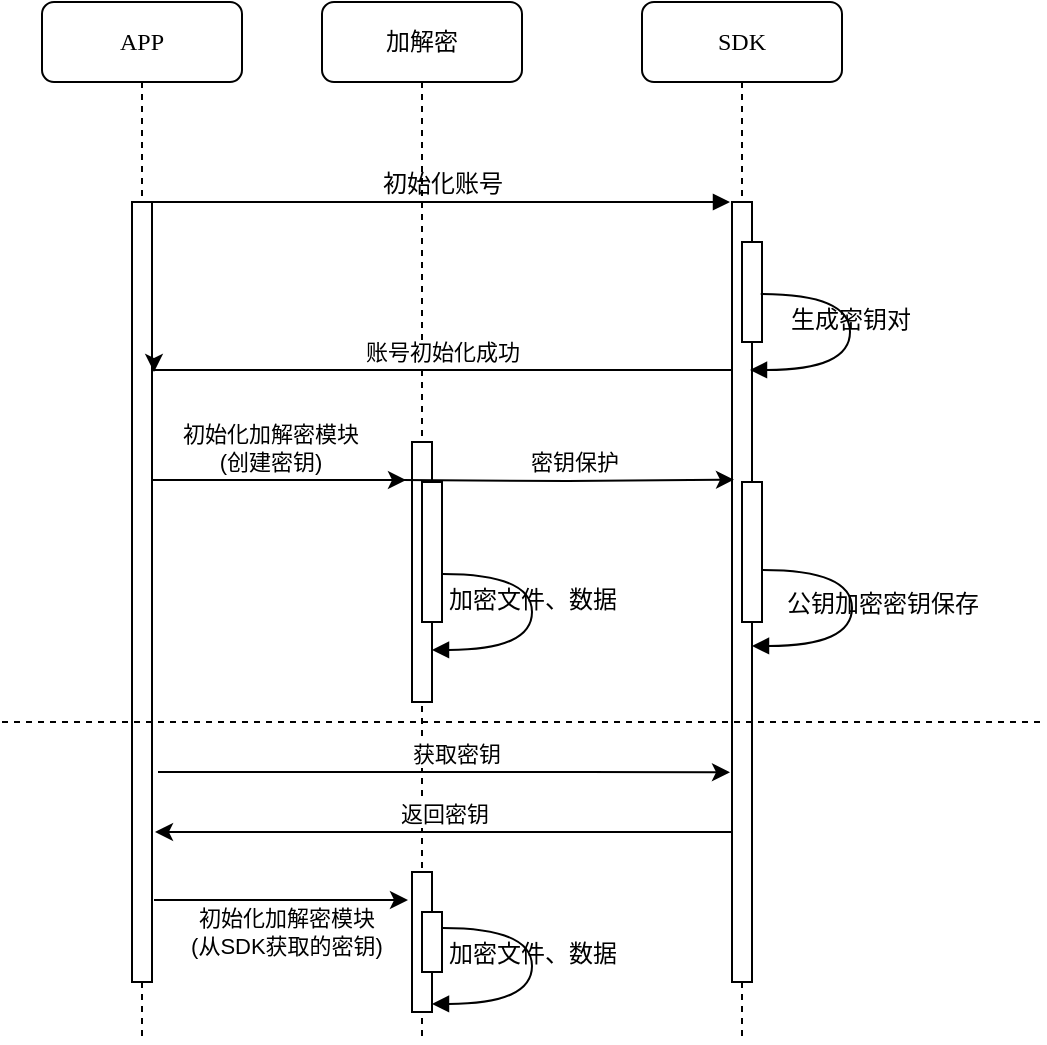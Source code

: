 <mxfile version="14.7.0" type="github">
  <diagram id="mQvSKPtjcyFuUExqqYhi" name="Page-1">
    <mxGraphModel dx="946" dy="543" grid="1" gridSize="10" guides="1" tooltips="1" connect="1" arrows="1" fold="1" page="1" pageScale="1" pageWidth="827" pageHeight="1169" math="0" shadow="0">
      <root>
        <mxCell id="0" />
        <mxCell id="1" parent="0" />
        <mxCell id="H5b9oZh15vuoIAr32jvK-6" value="加解密" style="shape=umlLifeline;perimeter=lifelinePerimeter;whiteSpace=wrap;html=1;container=1;collapsible=0;recursiveResize=0;outlineConnect=0;rounded=1;shadow=0;comic=0;labelBackgroundColor=none;strokeWidth=1;fontFamily=Verdana;fontSize=12;align=center;" vertex="1" parent="1">
          <mxGeometry x="240" y="80" width="100" height="520" as="geometry" />
        </mxCell>
        <mxCell id="H5b9oZh15vuoIAr32jvK-7" value="SDK" style="shape=umlLifeline;perimeter=lifelinePerimeter;whiteSpace=wrap;html=1;container=1;collapsible=0;recursiveResize=0;outlineConnect=0;rounded=1;shadow=0;comic=0;labelBackgroundColor=none;strokeWidth=1;fontFamily=Verdana;fontSize=12;align=center;" vertex="1" parent="1">
          <mxGeometry x="400" y="80" width="100" height="520" as="geometry" />
        </mxCell>
        <mxCell id="H5b9oZh15vuoIAr32jvK-8" value="" style="html=1;points=[];perimeter=orthogonalPerimeter;rounded=0;shadow=0;comic=0;labelBackgroundColor=none;strokeWidth=1;fontFamily=Verdana;fontSize=12;align=center;" vertex="1" parent="H5b9oZh15vuoIAr32jvK-7">
          <mxGeometry x="45" y="100" width="10" height="390" as="geometry" />
        </mxCell>
        <mxCell id="H5b9oZh15vuoIAr32jvK-10" value="APP" style="shape=umlLifeline;perimeter=lifelinePerimeter;whiteSpace=wrap;html=1;container=1;collapsible=0;recursiveResize=0;outlineConnect=0;rounded=1;shadow=0;comic=0;labelBackgroundColor=none;strokeWidth=1;fontFamily=Verdana;fontSize=12;align=center;" vertex="1" parent="1">
          <mxGeometry x="100" y="80" width="100" height="520" as="geometry" />
        </mxCell>
        <mxCell id="H5b9oZh15vuoIAr32jvK-11" value="" style="html=1;points=[];perimeter=orthogonalPerimeter;rounded=0;shadow=0;comic=0;labelBackgroundColor=none;strokeWidth=1;fontFamily=Verdana;fontSize=12;align=center;" vertex="1" parent="H5b9oZh15vuoIAr32jvK-10">
          <mxGeometry x="45" y="100" width="10" height="390" as="geometry" />
        </mxCell>
        <mxCell id="H5b9oZh15vuoIAr32jvK-16" value="初始化账号" style="html=1;verticalAlign=bottom;endArrow=block;entryX=-0.1;entryY=0;labelBackgroundColor=none;fontFamily=Verdana;fontSize=12;edgeStyle=elbowEdgeStyle;elbow=vertical;entryDx=0;entryDy=0;entryPerimeter=0;" edge="1" parent="1" source="H5b9oZh15vuoIAr32jvK-11" target="H5b9oZh15vuoIAr32jvK-8">
          <mxGeometry relative="1" as="geometry">
            <mxPoint x="220" y="190" as="sourcePoint" />
            <mxPoint x="285" y="180" as="targetPoint" />
          </mxGeometry>
        </mxCell>
        <mxCell id="H5b9oZh15vuoIAr32jvK-20" value="" style="html=1;points=[];perimeter=orthogonalPerimeter;rounded=0;shadow=0;comic=0;labelBackgroundColor=none;strokeWidth=1;fontFamily=Verdana;fontSize=12;align=center;" vertex="1" parent="1">
          <mxGeometry x="450" y="200" width="10" height="50" as="geometry" />
        </mxCell>
        <mxCell id="H5b9oZh15vuoIAr32jvK-21" value="生成密钥对" style="html=1;verticalAlign=bottom;endArrow=block;labelBackgroundColor=none;fontFamily=Verdana;fontSize=12;elbow=vertical;edgeStyle=orthogonalEdgeStyle;curved=1;entryX=1;entryY=0.286;entryPerimeter=0;" edge="1" parent="1">
          <mxGeometry relative="1" as="geometry">
            <mxPoint x="459.38" y="226" as="sourcePoint" />
            <mxPoint x="454" y="263.96" as="targetPoint" />
            <Array as="points">
              <mxPoint x="504" y="225.94" />
              <mxPoint x="504" y="263.94" />
            </Array>
          </mxGeometry>
        </mxCell>
        <mxCell id="H5b9oZh15vuoIAr32jvK-22" style="edgeStyle=orthogonalEdgeStyle;rounded=0;orthogonalLoop=1;jettySize=auto;html=1;" edge="1" parent="1">
          <mxGeometry relative="1" as="geometry">
            <mxPoint x="156" y="265" as="targetPoint" />
            <Array as="points">
              <mxPoint x="370" y="264" />
              <mxPoint x="370" y="264" />
            </Array>
            <mxPoint x="445" y="264" as="sourcePoint" />
          </mxGeometry>
        </mxCell>
        <mxCell id="H5b9oZh15vuoIAr32jvK-23" value="账号初始化成功" style="edgeLabel;html=1;align=center;verticalAlign=middle;resizable=0;points=[];" vertex="1" connectable="0" parent="H5b9oZh15vuoIAr32jvK-22">
          <mxGeometry x="0.038" y="-2" relative="1" as="geometry">
            <mxPoint x="5" y="-7" as="offset" />
          </mxGeometry>
        </mxCell>
        <mxCell id="H5b9oZh15vuoIAr32jvK-24" value="" style="html=1;points=[];perimeter=orthogonalPerimeter;rounded=0;shadow=0;comic=0;labelBackgroundColor=none;strokeWidth=1;fontFamily=Verdana;fontSize=12;align=center;" vertex="1" parent="1">
          <mxGeometry x="285" y="300" width="10" height="130" as="geometry" />
        </mxCell>
        <mxCell id="H5b9oZh15vuoIAr32jvK-25" style="edgeStyle=orthogonalEdgeStyle;rounded=0;orthogonalLoop=1;jettySize=auto;html=1;" edge="1" parent="1">
          <mxGeometry relative="1" as="geometry">
            <mxPoint x="282" y="319" as="targetPoint" />
            <Array as="points">
              <mxPoint x="190" y="319" />
              <mxPoint x="190" y="319" />
            </Array>
            <mxPoint x="155" y="319" as="sourcePoint" />
          </mxGeometry>
        </mxCell>
        <mxCell id="H5b9oZh15vuoIAr32jvK-26" value="初始化加解密模块&lt;br&gt;(创建密钥)" style="edgeLabel;html=1;align=center;verticalAlign=middle;resizable=0;points=[];" vertex="1" connectable="0" parent="H5b9oZh15vuoIAr32jvK-25">
          <mxGeometry x="0.039" y="3" relative="1" as="geometry">
            <mxPoint x="-7" y="-13" as="offset" />
          </mxGeometry>
        </mxCell>
        <mxCell id="H5b9oZh15vuoIAr32jvK-27" value="" style="html=1;points=[];perimeter=orthogonalPerimeter;rounded=0;shadow=0;comic=0;labelBackgroundColor=none;strokeWidth=1;fontFamily=Verdana;fontSize=12;align=center;" vertex="1" parent="1">
          <mxGeometry x="450" y="320" width="10" height="70" as="geometry" />
        </mxCell>
        <mxCell id="H5b9oZh15vuoIAr32jvK-28" value="公钥加密密钥保存" style="html=1;verticalAlign=bottom;endArrow=block;labelBackgroundColor=none;fontFamily=Verdana;fontSize=12;elbow=vertical;edgeStyle=orthogonalEdgeStyle;curved=1;entryX=1;entryY=0.286;entryPerimeter=0;" edge="1" parent="1">
          <mxGeometry x="0.065" y="15" relative="1" as="geometry">
            <mxPoint x="460.38" y="364" as="sourcePoint" />
            <mxPoint x="455" y="401.96" as="targetPoint" />
            <Array as="points">
              <mxPoint x="505" y="363.94" />
              <mxPoint x="505" y="401.94" />
            </Array>
            <mxPoint as="offset" />
          </mxGeometry>
        </mxCell>
        <mxCell id="H5b9oZh15vuoIAr32jvK-29" value="" style="html=1;points=[];perimeter=orthogonalPerimeter;rounded=0;shadow=0;comic=0;labelBackgroundColor=none;strokeWidth=1;fontFamily=Verdana;fontSize=12;align=center;" vertex="1" parent="1">
          <mxGeometry x="290" y="320" width="10" height="70" as="geometry" />
        </mxCell>
        <mxCell id="H5b9oZh15vuoIAr32jvK-30" value="加密文件、数据" style="html=1;verticalAlign=bottom;endArrow=block;labelBackgroundColor=none;fontFamily=Verdana;fontSize=12;elbow=vertical;edgeStyle=orthogonalEdgeStyle;curved=1;entryX=1;entryY=0.286;entryPerimeter=0;" edge="1" parent="1">
          <mxGeometry relative="1" as="geometry">
            <mxPoint x="300.38" y="366" as="sourcePoint" />
            <mxPoint x="295" y="403.96" as="targetPoint" />
            <Array as="points">
              <mxPoint x="345" y="365.94" />
              <mxPoint x="345" y="403.94" />
            </Array>
          </mxGeometry>
        </mxCell>
        <mxCell id="H5b9oZh15vuoIAr32jvK-31" style="edgeStyle=orthogonalEdgeStyle;rounded=0;orthogonalLoop=1;jettySize=auto;html=1;entryX=0.1;entryY=0.356;entryDx=0;entryDy=0;entryPerimeter=0;" edge="1" parent="1" target="H5b9oZh15vuoIAr32jvK-8">
          <mxGeometry relative="1" as="geometry">
            <mxPoint x="280" y="319" as="sourcePoint" />
            <mxPoint x="430" y="319" as="targetPoint" />
            <Array as="points" />
          </mxGeometry>
        </mxCell>
        <mxCell id="H5b9oZh15vuoIAr32jvK-32" value="密钥保护" style="edgeLabel;html=1;align=center;verticalAlign=middle;resizable=0;points=[];" vertex="1" connectable="0" parent="H5b9oZh15vuoIAr32jvK-31">
          <mxGeometry x="0.039" y="3" relative="1" as="geometry">
            <mxPoint y="-6" as="offset" />
          </mxGeometry>
        </mxCell>
        <mxCell id="H5b9oZh15vuoIAr32jvK-33" style="edgeStyle=orthogonalEdgeStyle;rounded=0;orthogonalLoop=1;jettySize=auto;html=1;entryX=-0.1;entryY=0.864;entryDx=0;entryDy=0;entryPerimeter=0;" edge="1" parent="1">
          <mxGeometry relative="1" as="geometry">
            <mxPoint x="158" y="465" as="sourcePoint" />
            <mxPoint x="444" y="465.16" as="targetPoint" />
            <Array as="points">
              <mxPoint x="370" y="465" />
              <mxPoint x="370" y="465" />
            </Array>
          </mxGeometry>
        </mxCell>
        <mxCell id="H5b9oZh15vuoIAr32jvK-34" value="获取密钥" style="edgeLabel;html=1;align=center;verticalAlign=middle;resizable=0;points=[];" vertex="1" connectable="0" parent="H5b9oZh15vuoIAr32jvK-33">
          <mxGeometry x="0.039" y="3" relative="1" as="geometry">
            <mxPoint y="-6" as="offset" />
          </mxGeometry>
        </mxCell>
        <mxCell id="H5b9oZh15vuoIAr32jvK-35" style="edgeStyle=orthogonalEdgeStyle;rounded=0;orthogonalLoop=1;jettySize=auto;html=1;entryX=1.1;entryY=0.475;entryDx=0;entryDy=0;entryPerimeter=0;" edge="1" parent="1">
          <mxGeometry relative="1" as="geometry">
            <mxPoint x="445.5" y="495" as="sourcePoint" />
            <mxPoint x="156.5" y="495" as="targetPoint" />
            <Array as="points">
              <mxPoint x="370.5" y="495" />
              <mxPoint x="370.5" y="495" />
            </Array>
          </mxGeometry>
        </mxCell>
        <mxCell id="H5b9oZh15vuoIAr32jvK-36" value="返回密钥" style="edgeLabel;html=1;align=center;verticalAlign=middle;resizable=0;points=[];" vertex="1" connectable="0" parent="H5b9oZh15vuoIAr32jvK-35">
          <mxGeometry x="0.038" y="-2" relative="1" as="geometry">
            <mxPoint x="5" y="-7" as="offset" />
          </mxGeometry>
        </mxCell>
        <mxCell id="H5b9oZh15vuoIAr32jvK-37" value="" style="html=1;points=[];perimeter=orthogonalPerimeter;rounded=0;shadow=0;comic=0;labelBackgroundColor=none;strokeWidth=1;fontFamily=Verdana;fontSize=12;align=center;" vertex="1" parent="1">
          <mxGeometry x="285" y="515" width="10" height="70" as="geometry" />
        </mxCell>
        <mxCell id="H5b9oZh15vuoIAr32jvK-38" style="edgeStyle=orthogonalEdgeStyle;rounded=0;orthogonalLoop=1;jettySize=auto;html=1;" edge="1" parent="1">
          <mxGeometry relative="1" as="geometry">
            <mxPoint x="156" y="529" as="sourcePoint" />
            <mxPoint x="283" y="529" as="targetPoint" />
            <Array as="points">
              <mxPoint x="191" y="529" />
              <mxPoint x="191" y="529" />
            </Array>
          </mxGeometry>
        </mxCell>
        <mxCell id="H5b9oZh15vuoIAr32jvK-39" value="初始化加解密模块&lt;br&gt;(从SDK获取的密钥)" style="edgeLabel;html=1;align=center;verticalAlign=middle;resizable=0;points=[];" vertex="1" connectable="0" parent="H5b9oZh15vuoIAr32jvK-38">
          <mxGeometry x="0.039" y="3" relative="1" as="geometry">
            <mxPoint y="19" as="offset" />
          </mxGeometry>
        </mxCell>
        <mxCell id="H5b9oZh15vuoIAr32jvK-40" value="" style="html=1;points=[];perimeter=orthogonalPerimeter;rounded=0;shadow=0;comic=0;labelBackgroundColor=none;strokeWidth=1;fontFamily=Verdana;fontSize=12;align=center;" vertex="1" parent="1">
          <mxGeometry x="290" y="535" width="10" height="30" as="geometry" />
        </mxCell>
        <mxCell id="H5b9oZh15vuoIAr32jvK-41" value="加密文件、数据" style="html=1;verticalAlign=bottom;endArrow=block;labelBackgroundColor=none;fontFamily=Verdana;fontSize=12;elbow=vertical;edgeStyle=orthogonalEdgeStyle;curved=1;entryX=1;entryY=0.286;entryPerimeter=0;" edge="1" parent="1">
          <mxGeometry relative="1" as="geometry">
            <mxPoint x="300.38" y="543" as="sourcePoint" />
            <mxPoint x="295" y="580.96" as="targetPoint" />
            <Array as="points">
              <mxPoint x="345" y="542.94" />
              <mxPoint x="345" y="580.94" />
            </Array>
          </mxGeometry>
        </mxCell>
        <mxCell id="H5b9oZh15vuoIAr32jvK-43" value="" style="endArrow=none;dashed=1;html=1;fontColor=#666666;" edge="1" parent="1">
          <mxGeometry width="50" height="50" relative="1" as="geometry">
            <mxPoint x="80" y="440" as="sourcePoint" />
            <mxPoint x="600" y="440" as="targetPoint" />
          </mxGeometry>
        </mxCell>
      </root>
    </mxGraphModel>
  </diagram>
</mxfile>
